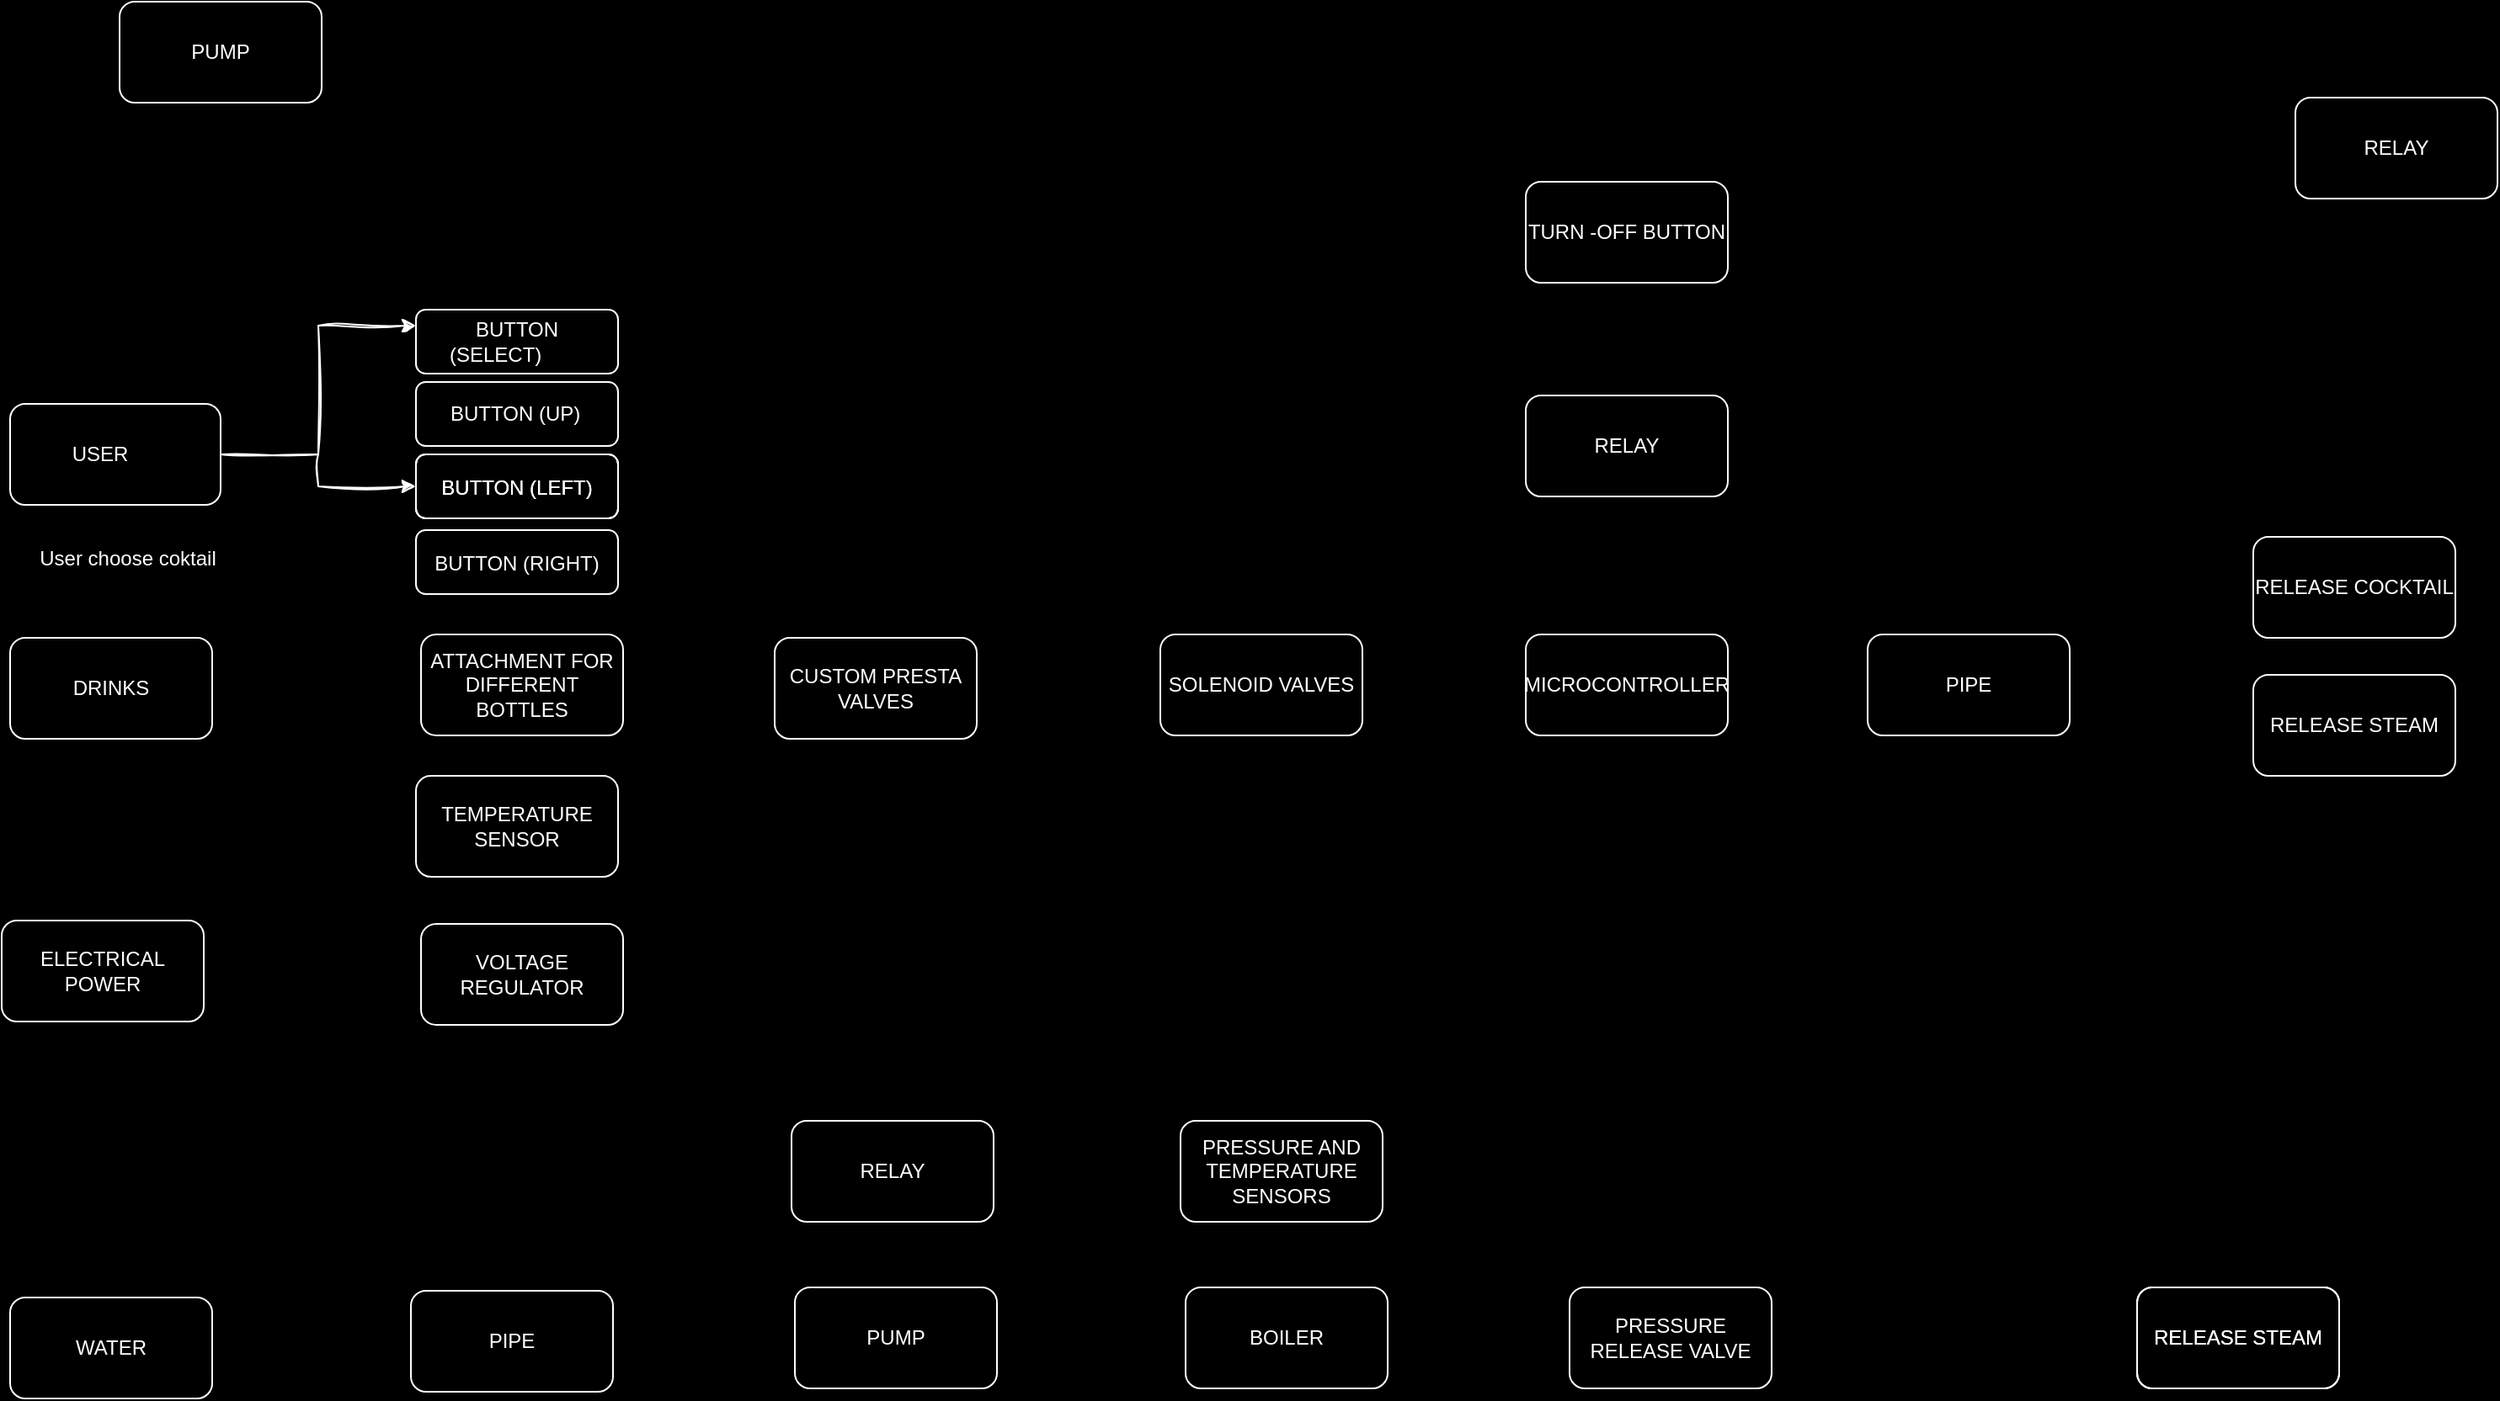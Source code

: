 <mxfile version="22.0.8" type="github">
  <diagram name="Page-1" id="wvBw6cIrtbNWeugEI8Je">
    <mxGraphModel dx="1687" dy="929" grid="0" gridSize="10" guides="1" tooltips="1" connect="1" arrows="1" fold="1" page="1" pageScale="1" pageWidth="3000" pageHeight="1200" background="#000000" math="0" shadow="0">
      <root>
        <mxCell id="0" />
        <mxCell id="1" parent="0" />
        <mxCell id="wRuJeH3qIURJGb9_1jIo-94" value="" style="edgeStyle=orthogonalEdgeStyle;rounded=0;sketch=1;hachureGap=4;jiggle=2;curveFitting=1;orthogonalLoop=1;jettySize=auto;html=1;fontFamily=Helvetica;fontSource=https%3A%2F%2Ffonts.googleapis.com%2Fcss%3Ffamily%3DArchitects%2BDaughter;fontSize=12;fontColor=#FFFFFF;strokeColor=#FFFFFF;" edge="1" parent="1" source="wRuJeH3qIURJGb9_1jIo-43" target="wRuJeH3qIURJGb9_1jIo-55">
          <mxGeometry relative="1" as="geometry" />
        </mxCell>
        <mxCell id="wRuJeH3qIURJGb9_1jIo-96" value="" style="edgeStyle=orthogonalEdgeStyle;rounded=0;sketch=1;hachureGap=4;jiggle=2;curveFitting=1;orthogonalLoop=1;jettySize=auto;html=1;fontFamily=Helvetica;fontSource=https%3A%2F%2Ffonts.googleapis.com%2Fcss%3Ffamily%3DArchitects%2BDaughter;fontSize=12;fontColor=#FFFFFF;" edge="1" parent="1" source="wRuJeH3qIURJGb9_1jIo-43">
          <mxGeometry relative="1" as="geometry">
            <mxPoint x="134.059" y="155" as="targetPoint" />
          </mxGeometry>
        </mxCell>
        <mxCell id="wRuJeH3qIURJGb9_1jIo-98" value="" style="edgeStyle=orthogonalEdgeStyle;rounded=0;sketch=1;hachureGap=4;jiggle=2;curveFitting=1;orthogonalLoop=1;jettySize=auto;html=1;fontFamily=Helvetica;fontSource=https%3A%2F%2Ffonts.googleapis.com%2Fcss%3Ffamily%3DArchitects%2BDaughter;fontSize=12;fontColor=#FFFFFF;entryX=0;entryY=0.25;entryDx=0;entryDy=0;strokeColor=#FFFFFF;" edge="1" parent="1" source="wRuJeH3qIURJGb9_1jIo-43" target="wRuJeH3qIURJGb9_1jIo-50">
          <mxGeometry relative="1" as="geometry">
            <mxPoint x="134.059" y="155" as="targetPoint" />
            <Array as="points">
              <mxPoint x="201" y="300" />
              <mxPoint x="201" y="223" />
            </Array>
          </mxGeometry>
        </mxCell>
        <mxCell id="wRuJeH3qIURJGb9_1jIo-43" value="USER&lt;span style=&quot;white-space: pre;&quot;&gt;&#x9;&lt;/span&gt;&lt;br&gt;" style="rounded=1;html=1;strokeColor=#FFFFFF;align=center;verticalAlign=middle;fontFamily=Helvetica;fontSize=12;fontColor=#FFFFFF;fillColor=none;" vertex="1" parent="1">
          <mxGeometry x="18" y="270" width="125" height="60" as="geometry" />
        </mxCell>
        <mxCell id="wRuJeH3qIURJGb9_1jIo-50" value="BUTTON (SELECT)&lt;span style=&quot;white-space: pre;&quot;&gt;&#x9;&lt;/span&gt;" style="rounded=1;html=1;strokeColor=#FFFFFF;align=center;verticalAlign=middle;fontFamily=Helvetica;fontSize=12;fontColor=#FFFFFF;fillColor=none;whiteSpace=wrap;" vertex="1" parent="1">
          <mxGeometry x="259" y="214" width="120" height="38" as="geometry" />
        </mxCell>
        <mxCell id="wRuJeH3qIURJGb9_1jIo-51" value="BUTTON (LEFT)" style="rounded=1;strokeColor=#FFFFFF;align=center;verticalAlign=middle;fontFamily=Helvetica;fontSize=12;fontColor=#FFFFFF;fillColor=none;" vertex="1" parent="1">
          <mxGeometry x="259" y="300" width="120" height="38" as="geometry" />
        </mxCell>
        <mxCell id="wRuJeH3qIURJGb9_1jIo-52" value="BUTTON (UP)&lt;span style=&quot;white-space: pre;&quot;&gt;&#x9;&lt;/span&gt;" style="rounded=1;html=1;strokeColor=#FFFFFF;align=center;verticalAlign=middle;fontFamily=Helvetica;fontSize=12;fontColor=#FFFFFF;fillColor=none;" vertex="1" parent="1">
          <mxGeometry x="259" y="257" width="120" height="38" as="geometry" />
        </mxCell>
        <mxCell id="wRuJeH3qIURJGb9_1jIo-55" value="BUTTON (LEFT)" style="rounded=1;strokeColor=#FFFFFF;align=center;verticalAlign=middle;fontFamily=Helvetica;fontSize=12;fontColor=#FFFFFF;fillColor=none;" vertex="1" parent="1">
          <mxGeometry x="259" y="300" width="120" height="38" as="geometry" />
        </mxCell>
        <mxCell id="wRuJeH3qIURJGb9_1jIo-56" value="BUTTON (RIGHT)" style="rounded=1;strokeColor=#FFFFFF;align=center;verticalAlign=middle;fontFamily=Helvetica;fontSize=12;fontColor=#FFFFFF;fillColor=none;" vertex="1" parent="1">
          <mxGeometry x="259" y="345" width="120" height="38" as="geometry" />
        </mxCell>
        <mxCell id="wRuJeH3qIURJGb9_1jIo-57" value="User choose coktail&#xa;" style="text;strokeColor=none;fillColor=none;align=center;verticalAlign=middle;rounded=0;fontSize=12;fontFamily=Helvetica;fontColor=#FFFFFF;" vertex="1" parent="1">
          <mxGeometry x="58" y="353" width="60" height="30" as="geometry" />
        </mxCell>
        <mxCell id="wRuJeH3qIURJGb9_1jIo-60" value="DRINKS&lt;br&gt;" style="rounded=1;whiteSpace=wrap;html=1;align=center;verticalAlign=middle;fontFamily=Helvetica;fontSize=12;fontColor=#FFFFFF;fillColor=none;gradientColor=none;strokeColor=#FFFFFF;" vertex="1" parent="1">
          <mxGeometry x="18" y="409" width="120" height="60" as="geometry" />
        </mxCell>
        <mxCell id="wRuJeH3qIURJGb9_1jIo-61" value="SOLENOID VALVES" style="rounded=1;whiteSpace=wrap;html=1;align=center;verticalAlign=middle;fontFamily=Helvetica;fontSize=12;fontColor=#FFFFFF;fillColor=none;gradientColor=none;strokeColor=#FFFFFF;" vertex="1" parent="1">
          <mxGeometry x="701" y="407" width="120" height="60" as="geometry" />
        </mxCell>
        <mxCell id="wRuJeH3qIURJGb9_1jIo-62" value="CUSTOM PRESTA VALVES" style="rounded=1;whiteSpace=wrap;html=1;align=center;verticalAlign=middle;fontFamily=Helvetica;fontSize=12;fontColor=#FFFFFF;fillColor=none;gradientColor=none;strokeColor=#FFFFFF;" vertex="1" parent="1">
          <mxGeometry x="472" y="409" width="120" height="60" as="geometry" />
        </mxCell>
        <mxCell id="wRuJeH3qIURJGb9_1jIo-63" value="ATTACHMENT FOR DIFFERENT BOTTLES" style="rounded=1;whiteSpace=wrap;html=1;align=center;verticalAlign=middle;fontFamily=Helvetica;fontSize=12;fontColor=#FFFFFF;fillColor=none;gradientColor=none;strokeColor=#FFFFFF;" vertex="1" parent="1">
          <mxGeometry x="262" y="407" width="120" height="60" as="geometry" />
        </mxCell>
        <mxCell id="wRuJeH3qIURJGb9_1jIo-64" value="PUMP" style="rounded=1;whiteSpace=wrap;html=1;align=center;verticalAlign=middle;fontFamily=Helvetica;fontSize=12;fontColor=#FFFFFF;fillColor=none;gradientColor=none;strokeColor=#FFFFFF;" vertex="1" parent="1">
          <mxGeometry x="83" y="31" width="120" height="60" as="geometry" />
        </mxCell>
        <mxCell id="wRuJeH3qIURJGb9_1jIo-65" value="PIPE" style="rounded=1;whiteSpace=wrap;html=1;align=center;verticalAlign=middle;fontFamily=Helvetica;fontSize=12;fontColor=#FFFFFF;fillColor=none;gradientColor=none;strokeColor=#FFFFFF;" vertex="1" parent="1">
          <mxGeometry x="256" y="797" width="120" height="60" as="geometry" />
        </mxCell>
        <mxCell id="wRuJeH3qIURJGb9_1jIo-66" value="RELEASE STEAM" style="rounded=1;whiteSpace=wrap;html=1;align=center;verticalAlign=middle;fontFamily=Helvetica;fontSize=12;fontColor=#FFFFFF;fillColor=none;gradientColor=none;strokeColor=#FFFFFF;" vertex="1" parent="1">
          <mxGeometry x="1281" y="795" width="120" height="60" as="geometry" />
        </mxCell>
        <mxCell id="wRuJeH3qIURJGb9_1jIo-67" value="PIPE" style="rounded=1;whiteSpace=wrap;html=1;align=center;verticalAlign=middle;fontFamily=Helvetica;fontSize=12;fontColor=#FFFFFF;fillColor=none;gradientColor=none;strokeColor=#FFFFFF;" vertex="1" parent="1">
          <mxGeometry x="1121" y="407" width="120" height="60" as="geometry" />
        </mxCell>
        <mxCell id="wRuJeH3qIURJGb9_1jIo-68" value="RELEASE COCKTAIL" style="rounded=1;whiteSpace=wrap;html=1;align=center;verticalAlign=middle;fontFamily=Helvetica;fontSize=12;fontColor=#FFFFFF;fillColor=none;gradientColor=none;strokeColor=#FFFFFF;" vertex="1" parent="1">
          <mxGeometry x="1350" y="349" width="120" height="60" as="geometry" />
        </mxCell>
        <mxCell id="wRuJeH3qIURJGb9_1jIo-69" value="VOLTAGE REGULATOR" style="rounded=1;whiteSpace=wrap;html=1;align=center;verticalAlign=middle;fontFamily=Helvetica;fontSize=12;fontColor=#FFFFFF;fillColor=none;gradientColor=none;strokeColor=#FFFFFF;" vertex="1" parent="1">
          <mxGeometry x="262" y="579" width="120" height="60" as="geometry" />
        </mxCell>
        <mxCell id="wRuJeH3qIURJGb9_1jIo-70" value="RELEASE STEAM" style="rounded=1;whiteSpace=wrap;html=1;align=center;verticalAlign=middle;fontFamily=Helvetica;fontSize=12;fontColor=#FFFFFF;fillColor=none;gradientColor=none;strokeColor=#FFFFFF;" vertex="1" parent="1">
          <mxGeometry x="1350" y="431" width="120" height="60" as="geometry" />
        </mxCell>
        <mxCell id="wRuJeH3qIURJGb9_1jIo-71" value="PRESSURE AND TEMPERATURE SENSORS" style="rounded=1;whiteSpace=wrap;html=1;align=center;verticalAlign=middle;fontFamily=Helvetica;fontSize=12;fontColor=#FFFFFF;fillColor=none;gradientColor=none;strokeColor=#FFFFFF;" vertex="1" parent="1">
          <mxGeometry x="713" y="696" width="120" height="60" as="geometry" />
        </mxCell>
        <mxCell id="wRuJeH3qIURJGb9_1jIo-72" value="BOILER" style="rounded=1;whiteSpace=wrap;html=1;align=center;verticalAlign=middle;fontFamily=Helvetica;fontSize=12;fontColor=#FFFFFF;fillColor=none;gradientColor=none;strokeColor=#FFFFFF;" vertex="1" parent="1">
          <mxGeometry x="716" y="795" width="120" height="60" as="geometry" />
        </mxCell>
        <mxCell id="wRuJeH3qIURJGb9_1jIo-73" value="TEMPERATURE SENSOR" style="rounded=1;whiteSpace=wrap;html=1;align=center;verticalAlign=middle;fontFamily=Helvetica;fontSize=12;fontColor=#FFFFFF;fillColor=none;gradientColor=none;strokeColor=#FFFFFF;" vertex="1" parent="1">
          <mxGeometry x="259" y="491" width="120" height="60" as="geometry" />
        </mxCell>
        <mxCell id="wRuJeH3qIURJGb9_1jIo-74" value="ELECTRICAL POWER" style="rounded=1;whiteSpace=wrap;html=1;align=center;verticalAlign=middle;fontFamily=Helvetica;fontSize=12;fontColor=#FFFFFF;fillColor=none;gradientColor=none;strokeColor=#FFFFFF;" vertex="1" parent="1">
          <mxGeometry x="13" y="577" width="120" height="60" as="geometry" />
        </mxCell>
        <mxCell id="wRuJeH3qIURJGb9_1jIo-75" value="WATER" style="rounded=1;whiteSpace=wrap;html=1;align=center;verticalAlign=middle;fontFamily=Helvetica;fontSize=12;fontColor=#FFFFFF;fillColor=none;gradientColor=none;strokeColor=#FFFFFF;" vertex="1" parent="1">
          <mxGeometry x="18" y="801" width="120" height="60" as="geometry" />
        </mxCell>
        <mxCell id="wRuJeH3qIURJGb9_1jIo-76" value="RELAY" style="rounded=1;whiteSpace=wrap;html=1;align=center;verticalAlign=middle;fontFamily=Helvetica;fontSize=12;fontColor=#FFFFFF;fillColor=none;gradientColor=none;strokeColor=#FFFFFF;" vertex="1" parent="1">
          <mxGeometry x="482" y="696" width="120" height="60" as="geometry" />
        </mxCell>
        <mxCell id="wRuJeH3qIURJGb9_1jIo-77" value="RELAY" style="rounded=1;whiteSpace=wrap;html=1;align=center;verticalAlign=middle;fontFamily=Helvetica;fontSize=12;fontColor=#FFFFFF;fillColor=none;gradientColor=none;strokeColor=#FFFFFF;" vertex="1" parent="1">
          <mxGeometry x="918" y="265" width="120" height="60" as="geometry" />
        </mxCell>
        <mxCell id="wRuJeH3qIURJGb9_1jIo-78" value="RELAY" style="rounded=1;whiteSpace=wrap;html=1;align=center;verticalAlign=middle;fontFamily=Helvetica;fontSize=12;fontColor=#FFFFFF;fillColor=none;gradientColor=none;strokeColor=#FFFFFF;" vertex="1" parent="1">
          <mxGeometry x="1375" y="88" width="120" height="60" as="geometry" />
        </mxCell>
        <mxCell id="wRuJeH3qIURJGb9_1jIo-79" value="RELEASE STEAM" style="rounded=1;whiteSpace=wrap;html=1;align=center;verticalAlign=middle;fontFamily=Helvetica;fontSize=12;fontColor=#FFFFFF;fillColor=none;gradientColor=none;strokeColor=#FFFFFF;" vertex="1" parent="1">
          <mxGeometry x="1281" y="795" width="120" height="60" as="geometry" />
        </mxCell>
        <mxCell id="wRuJeH3qIURJGb9_1jIo-80" value="MICROCONTROLLER" style="rounded=1;whiteSpace=wrap;html=1;align=center;verticalAlign=middle;fontFamily=Helvetica;fontSize=12;fontColor=#FFFFFF;fillColor=none;gradientColor=none;strokeColor=#FFFFFF;" vertex="1" parent="1">
          <mxGeometry x="918" y="407" width="120" height="60" as="geometry" />
        </mxCell>
        <mxCell id="wRuJeH3qIURJGb9_1jIo-81" value="PUMP" style="rounded=1;whiteSpace=wrap;html=1;align=center;verticalAlign=middle;fontFamily=Helvetica;fontSize=12;fontColor=#FFFFFF;fillColor=none;gradientColor=none;strokeColor=#FFFFFF;" vertex="1" parent="1">
          <mxGeometry x="484" y="795" width="120" height="60" as="geometry" />
        </mxCell>
        <mxCell id="wRuJeH3qIURJGb9_1jIo-82" value="TURN -OFF BUTTON" style="rounded=1;whiteSpace=wrap;html=1;align=center;verticalAlign=middle;fontFamily=Helvetica;fontSize=12;fontColor=#FFFFFF;fillColor=none;gradientColor=none;strokeColor=#FFFFFF;" vertex="1" parent="1">
          <mxGeometry x="918" y="138" width="120" height="60" as="geometry" />
        </mxCell>
        <mxCell id="wRuJeH3qIURJGb9_1jIo-83" value="PRESSURE RELEASE VALVE" style="rounded=1;whiteSpace=wrap;html=1;align=center;verticalAlign=middle;fontFamily=Helvetica;fontSize=12;fontColor=#FFFFFF;fillColor=none;gradientColor=none;strokeColor=#FFFFFF;" vertex="1" parent="1">
          <mxGeometry x="944" y="795" width="120" height="60" as="geometry" />
        </mxCell>
        <mxCell id="wRuJeH3qIURJGb9_1jIo-85" value="" style="endArrow=classic;html=1;rounded=0;sketch=1;hachureGap=4;jiggle=2;curveFitting=1;fontFamily=Helvetica;fontSource=https%3A%2F%2Ffonts.googleapis.com%2Fcss%3Ffamily%3DArchitects%2BDaughter;fontSize=12;fontColor=#FFFFFF;" edge="1" parent="1">
          <mxGeometry width="50" height="50" relative="1" as="geometry">
            <mxPoint x="687" y="415" as="sourcePoint" />
            <mxPoint x="737" y="365" as="targetPoint" />
          </mxGeometry>
        </mxCell>
        <mxCell id="wRuJeH3qIURJGb9_1jIo-88" value="" style="endArrow=classic;html=1;rounded=0;sketch=1;hachureGap=4;jiggle=2;curveFitting=1;fontFamily=Helvetica;fontSource=https%3A%2F%2Ffonts.googleapis.com%2Fcss%3Ffamily%3DArchitects%2BDaughter;fontSize=12;fontColor=#FFFFFF;" edge="1" parent="1">
          <mxGeometry width="50" height="50" relative="1" as="geometry">
            <mxPoint x="687" y="415" as="sourcePoint" />
            <mxPoint x="737" y="365" as="targetPoint" />
          </mxGeometry>
        </mxCell>
      </root>
    </mxGraphModel>
  </diagram>
</mxfile>
